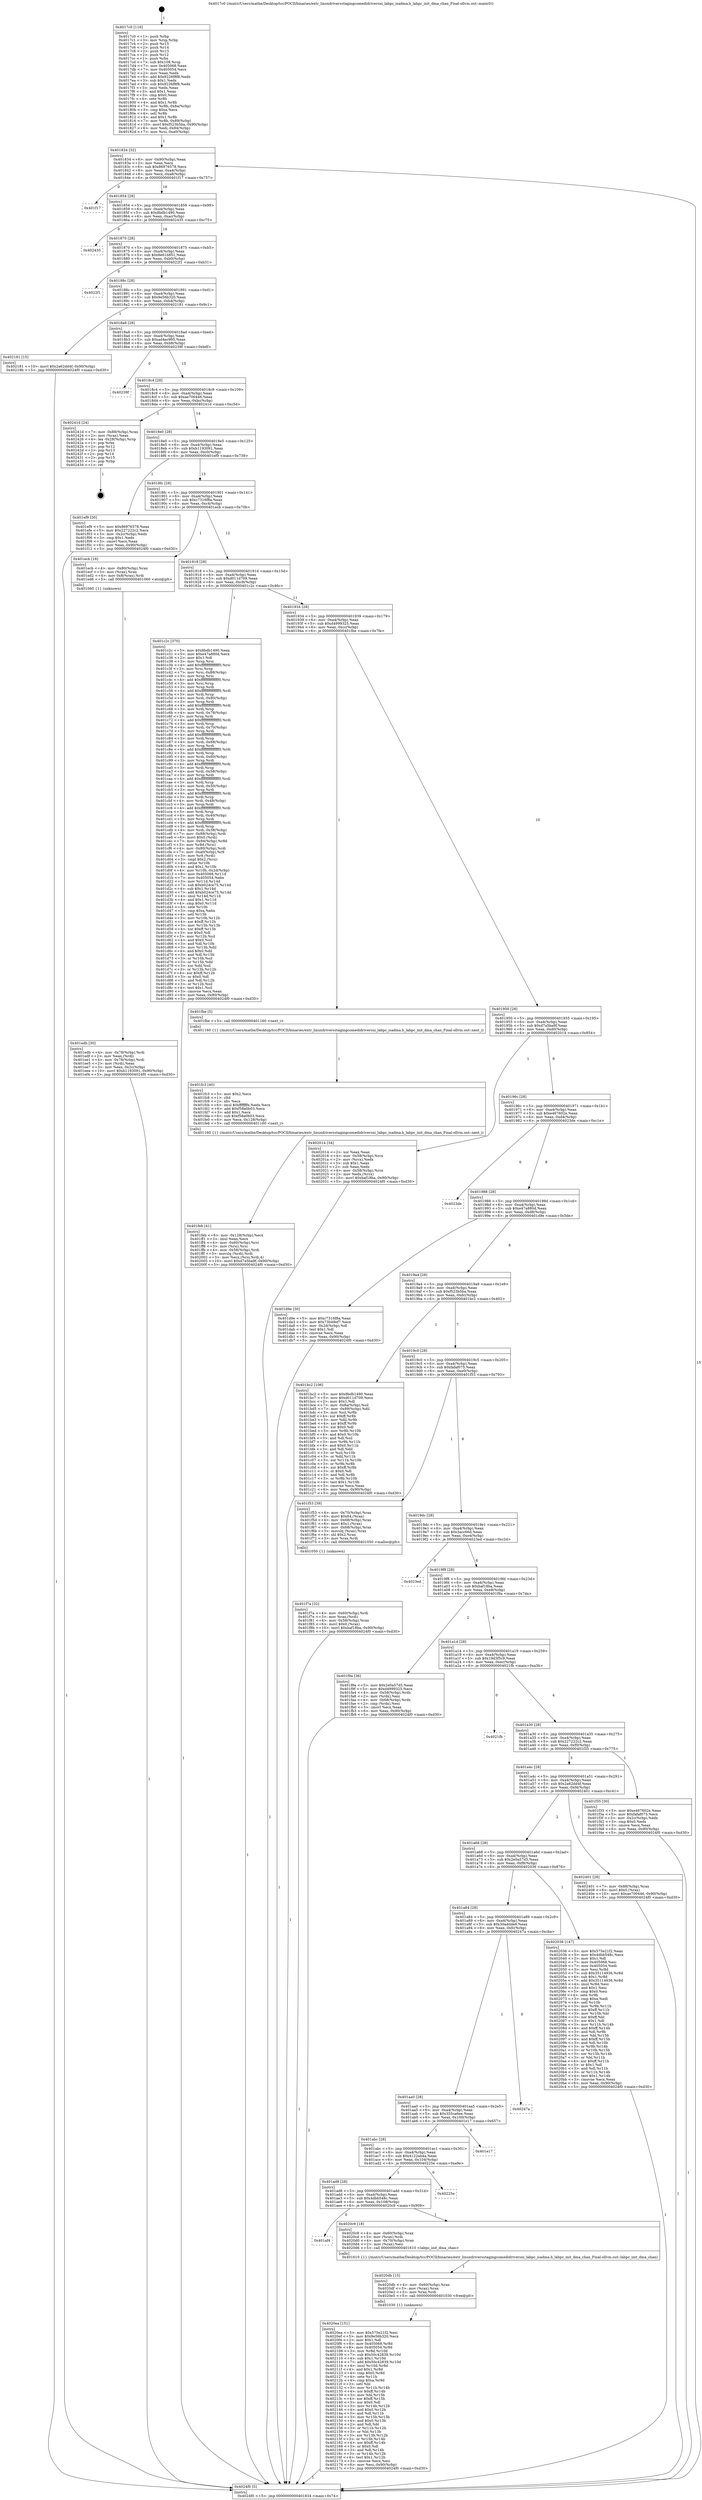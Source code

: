 digraph "0x4017c0" {
  label = "0x4017c0 (/mnt/c/Users/mathe/Desktop/tcc/POCII/binaries/extr_linuxdriversstagingcomedidriversni_labpc_isadma.h_labpc_init_dma_chan_Final-ollvm.out::main(0))"
  labelloc = "t"
  node[shape=record]

  Entry [label="",width=0.3,height=0.3,shape=circle,fillcolor=black,style=filled]
  "0x401834" [label="{
     0x401834 [32]\l
     | [instrs]\l
     &nbsp;&nbsp;0x401834 \<+6\>: mov -0x90(%rbp),%eax\l
     &nbsp;&nbsp;0x40183a \<+2\>: mov %eax,%ecx\l
     &nbsp;&nbsp;0x40183c \<+6\>: sub $0x86976578,%ecx\l
     &nbsp;&nbsp;0x401842 \<+6\>: mov %eax,-0xa4(%rbp)\l
     &nbsp;&nbsp;0x401848 \<+6\>: mov %ecx,-0xa8(%rbp)\l
     &nbsp;&nbsp;0x40184e \<+6\>: je 0000000000401f17 \<main+0x757\>\l
  }"]
  "0x401f17" [label="{
     0x401f17\l
  }", style=dashed]
  "0x401854" [label="{
     0x401854 [28]\l
     | [instrs]\l
     &nbsp;&nbsp;0x401854 \<+5\>: jmp 0000000000401859 \<main+0x99\>\l
     &nbsp;&nbsp;0x401859 \<+6\>: mov -0xa4(%rbp),%eax\l
     &nbsp;&nbsp;0x40185f \<+5\>: sub $0x8bdb1490,%eax\l
     &nbsp;&nbsp;0x401864 \<+6\>: mov %eax,-0xac(%rbp)\l
     &nbsp;&nbsp;0x40186a \<+6\>: je 0000000000402435 \<main+0xc75\>\l
  }"]
  Exit [label="",width=0.3,height=0.3,shape=circle,fillcolor=black,style=filled,peripheries=2]
  "0x402435" [label="{
     0x402435\l
  }", style=dashed]
  "0x401870" [label="{
     0x401870 [28]\l
     | [instrs]\l
     &nbsp;&nbsp;0x401870 \<+5\>: jmp 0000000000401875 \<main+0xb5\>\l
     &nbsp;&nbsp;0x401875 \<+6\>: mov -0xa4(%rbp),%eax\l
     &nbsp;&nbsp;0x40187b \<+5\>: sub $0x8e61b851,%eax\l
     &nbsp;&nbsp;0x401880 \<+6\>: mov %eax,-0xb0(%rbp)\l
     &nbsp;&nbsp;0x401886 \<+6\>: je 00000000004022f1 \<main+0xb31\>\l
  }"]
  "0x4020ea" [label="{
     0x4020ea [151]\l
     | [instrs]\l
     &nbsp;&nbsp;0x4020ea \<+5\>: mov $0x575e21f2,%esi\l
     &nbsp;&nbsp;0x4020ef \<+5\>: mov $0x9e56b320,%ecx\l
     &nbsp;&nbsp;0x4020f4 \<+2\>: mov $0x1,%dl\l
     &nbsp;&nbsp;0x4020f6 \<+8\>: mov 0x405068,%r8d\l
     &nbsp;&nbsp;0x4020fe \<+8\>: mov 0x405054,%r9d\l
     &nbsp;&nbsp;0x402106 \<+3\>: mov %r8d,%r10d\l
     &nbsp;&nbsp;0x402109 \<+7\>: sub $0x50c42839,%r10d\l
     &nbsp;&nbsp;0x402110 \<+4\>: sub $0x1,%r10d\l
     &nbsp;&nbsp;0x402114 \<+7\>: add $0x50c42839,%r10d\l
     &nbsp;&nbsp;0x40211b \<+4\>: imul %r10d,%r8d\l
     &nbsp;&nbsp;0x40211f \<+4\>: and $0x1,%r8d\l
     &nbsp;&nbsp;0x402123 \<+4\>: cmp $0x0,%r8d\l
     &nbsp;&nbsp;0x402127 \<+4\>: sete %r11b\l
     &nbsp;&nbsp;0x40212b \<+4\>: cmp $0xa,%r9d\l
     &nbsp;&nbsp;0x40212f \<+3\>: setl %bl\l
     &nbsp;&nbsp;0x402132 \<+3\>: mov %r11b,%r14b\l
     &nbsp;&nbsp;0x402135 \<+4\>: xor $0xff,%r14b\l
     &nbsp;&nbsp;0x402139 \<+3\>: mov %bl,%r15b\l
     &nbsp;&nbsp;0x40213c \<+4\>: xor $0xff,%r15b\l
     &nbsp;&nbsp;0x402140 \<+3\>: xor $0x0,%dl\l
     &nbsp;&nbsp;0x402143 \<+3\>: mov %r14b,%r12b\l
     &nbsp;&nbsp;0x402146 \<+4\>: and $0x0,%r12b\l
     &nbsp;&nbsp;0x40214a \<+3\>: and %dl,%r11b\l
     &nbsp;&nbsp;0x40214d \<+3\>: mov %r15b,%r13b\l
     &nbsp;&nbsp;0x402150 \<+4\>: and $0x0,%r13b\l
     &nbsp;&nbsp;0x402154 \<+2\>: and %dl,%bl\l
     &nbsp;&nbsp;0x402156 \<+3\>: or %r11b,%r12b\l
     &nbsp;&nbsp;0x402159 \<+3\>: or %bl,%r13b\l
     &nbsp;&nbsp;0x40215c \<+3\>: xor %r13b,%r12b\l
     &nbsp;&nbsp;0x40215f \<+3\>: or %r15b,%r14b\l
     &nbsp;&nbsp;0x402162 \<+4\>: xor $0xff,%r14b\l
     &nbsp;&nbsp;0x402166 \<+3\>: or $0x0,%dl\l
     &nbsp;&nbsp;0x402169 \<+3\>: and %dl,%r14b\l
     &nbsp;&nbsp;0x40216c \<+3\>: or %r14b,%r12b\l
     &nbsp;&nbsp;0x40216f \<+4\>: test $0x1,%r12b\l
     &nbsp;&nbsp;0x402173 \<+3\>: cmovne %ecx,%esi\l
     &nbsp;&nbsp;0x402176 \<+6\>: mov %esi,-0x90(%rbp)\l
     &nbsp;&nbsp;0x40217c \<+5\>: jmp 00000000004024f0 \<main+0xd30\>\l
  }"]
  "0x4022f1" [label="{
     0x4022f1\l
  }", style=dashed]
  "0x40188c" [label="{
     0x40188c [28]\l
     | [instrs]\l
     &nbsp;&nbsp;0x40188c \<+5\>: jmp 0000000000401891 \<main+0xd1\>\l
     &nbsp;&nbsp;0x401891 \<+6\>: mov -0xa4(%rbp),%eax\l
     &nbsp;&nbsp;0x401897 \<+5\>: sub $0x9e56b320,%eax\l
     &nbsp;&nbsp;0x40189c \<+6\>: mov %eax,-0xb4(%rbp)\l
     &nbsp;&nbsp;0x4018a2 \<+6\>: je 0000000000402181 \<main+0x9c1\>\l
  }"]
  "0x4020db" [label="{
     0x4020db [15]\l
     | [instrs]\l
     &nbsp;&nbsp;0x4020db \<+4\>: mov -0x60(%rbp),%rax\l
     &nbsp;&nbsp;0x4020df \<+3\>: mov (%rax),%rax\l
     &nbsp;&nbsp;0x4020e2 \<+3\>: mov %rax,%rdi\l
     &nbsp;&nbsp;0x4020e5 \<+5\>: call 0000000000401030 \<free@plt\>\l
     | [calls]\l
     &nbsp;&nbsp;0x401030 \{1\} (unknown)\l
  }"]
  "0x402181" [label="{
     0x402181 [15]\l
     | [instrs]\l
     &nbsp;&nbsp;0x402181 \<+10\>: movl $0x2a62dd4f,-0x90(%rbp)\l
     &nbsp;&nbsp;0x40218b \<+5\>: jmp 00000000004024f0 \<main+0xd30\>\l
  }"]
  "0x4018a8" [label="{
     0x4018a8 [28]\l
     | [instrs]\l
     &nbsp;&nbsp;0x4018a8 \<+5\>: jmp 00000000004018ad \<main+0xed\>\l
     &nbsp;&nbsp;0x4018ad \<+6\>: mov -0xa4(%rbp),%eax\l
     &nbsp;&nbsp;0x4018b3 \<+5\>: sub $0xad4ec995,%eax\l
     &nbsp;&nbsp;0x4018b8 \<+6\>: mov %eax,-0xb8(%rbp)\l
     &nbsp;&nbsp;0x4018be \<+6\>: je 000000000040239f \<main+0xbdf\>\l
  }"]
  "0x401af4" [label="{
     0x401af4\l
  }", style=dashed]
  "0x40239f" [label="{
     0x40239f\l
  }", style=dashed]
  "0x4018c4" [label="{
     0x4018c4 [28]\l
     | [instrs]\l
     &nbsp;&nbsp;0x4018c4 \<+5\>: jmp 00000000004018c9 \<main+0x109\>\l
     &nbsp;&nbsp;0x4018c9 \<+6\>: mov -0xa4(%rbp),%eax\l
     &nbsp;&nbsp;0x4018cf \<+5\>: sub $0xae700446,%eax\l
     &nbsp;&nbsp;0x4018d4 \<+6\>: mov %eax,-0xbc(%rbp)\l
     &nbsp;&nbsp;0x4018da \<+6\>: je 000000000040241d \<main+0xc5d\>\l
  }"]
  "0x4020c9" [label="{
     0x4020c9 [18]\l
     | [instrs]\l
     &nbsp;&nbsp;0x4020c9 \<+4\>: mov -0x60(%rbp),%rax\l
     &nbsp;&nbsp;0x4020cd \<+3\>: mov (%rax),%rdi\l
     &nbsp;&nbsp;0x4020d0 \<+4\>: mov -0x70(%rbp),%rax\l
     &nbsp;&nbsp;0x4020d4 \<+2\>: mov (%rax),%esi\l
     &nbsp;&nbsp;0x4020d6 \<+5\>: call 0000000000401610 \<labpc_init_dma_chan\>\l
     | [calls]\l
     &nbsp;&nbsp;0x401610 \{1\} (/mnt/c/Users/mathe/Desktop/tcc/POCII/binaries/extr_linuxdriversstagingcomedidriversni_labpc_isadma.h_labpc_init_dma_chan_Final-ollvm.out::labpc_init_dma_chan)\l
  }"]
  "0x40241d" [label="{
     0x40241d [24]\l
     | [instrs]\l
     &nbsp;&nbsp;0x40241d \<+7\>: mov -0x88(%rbp),%rax\l
     &nbsp;&nbsp;0x402424 \<+2\>: mov (%rax),%eax\l
     &nbsp;&nbsp;0x402426 \<+4\>: lea -0x28(%rbp),%rsp\l
     &nbsp;&nbsp;0x40242a \<+1\>: pop %rbx\l
     &nbsp;&nbsp;0x40242b \<+2\>: pop %r12\l
     &nbsp;&nbsp;0x40242d \<+2\>: pop %r13\l
     &nbsp;&nbsp;0x40242f \<+2\>: pop %r14\l
     &nbsp;&nbsp;0x402431 \<+2\>: pop %r15\l
     &nbsp;&nbsp;0x402433 \<+1\>: pop %rbp\l
     &nbsp;&nbsp;0x402434 \<+1\>: ret\l
  }"]
  "0x4018e0" [label="{
     0x4018e0 [28]\l
     | [instrs]\l
     &nbsp;&nbsp;0x4018e0 \<+5\>: jmp 00000000004018e5 \<main+0x125\>\l
     &nbsp;&nbsp;0x4018e5 \<+6\>: mov -0xa4(%rbp),%eax\l
     &nbsp;&nbsp;0x4018eb \<+5\>: sub $0xb1193091,%eax\l
     &nbsp;&nbsp;0x4018f0 \<+6\>: mov %eax,-0xc0(%rbp)\l
     &nbsp;&nbsp;0x4018f6 \<+6\>: je 0000000000401ef9 \<main+0x739\>\l
  }"]
  "0x401ad8" [label="{
     0x401ad8 [28]\l
     | [instrs]\l
     &nbsp;&nbsp;0x401ad8 \<+5\>: jmp 0000000000401add \<main+0x31d\>\l
     &nbsp;&nbsp;0x401add \<+6\>: mov -0xa4(%rbp),%eax\l
     &nbsp;&nbsp;0x401ae3 \<+5\>: sub $0x4dbb548c,%eax\l
     &nbsp;&nbsp;0x401ae8 \<+6\>: mov %eax,-0x108(%rbp)\l
     &nbsp;&nbsp;0x401aee \<+6\>: je 00000000004020c9 \<main+0x909\>\l
  }"]
  "0x401ef9" [label="{
     0x401ef9 [30]\l
     | [instrs]\l
     &nbsp;&nbsp;0x401ef9 \<+5\>: mov $0x86976578,%eax\l
     &nbsp;&nbsp;0x401efe \<+5\>: mov $0x227222c2,%ecx\l
     &nbsp;&nbsp;0x401f03 \<+3\>: mov -0x2c(%rbp),%edx\l
     &nbsp;&nbsp;0x401f06 \<+3\>: cmp $0x1,%edx\l
     &nbsp;&nbsp;0x401f09 \<+3\>: cmovl %ecx,%eax\l
     &nbsp;&nbsp;0x401f0c \<+6\>: mov %eax,-0x90(%rbp)\l
     &nbsp;&nbsp;0x401f12 \<+5\>: jmp 00000000004024f0 \<main+0xd30\>\l
  }"]
  "0x4018fc" [label="{
     0x4018fc [28]\l
     | [instrs]\l
     &nbsp;&nbsp;0x4018fc \<+5\>: jmp 0000000000401901 \<main+0x141\>\l
     &nbsp;&nbsp;0x401901 \<+6\>: mov -0xa4(%rbp),%eax\l
     &nbsp;&nbsp;0x401907 \<+5\>: sub $0xc7316f8a,%eax\l
     &nbsp;&nbsp;0x40190c \<+6\>: mov %eax,-0xc4(%rbp)\l
     &nbsp;&nbsp;0x401912 \<+6\>: je 0000000000401ecb \<main+0x70b\>\l
  }"]
  "0x40225e" [label="{
     0x40225e\l
  }", style=dashed]
  "0x401ecb" [label="{
     0x401ecb [16]\l
     | [instrs]\l
     &nbsp;&nbsp;0x401ecb \<+4\>: mov -0x80(%rbp),%rax\l
     &nbsp;&nbsp;0x401ecf \<+3\>: mov (%rax),%rax\l
     &nbsp;&nbsp;0x401ed2 \<+4\>: mov 0x8(%rax),%rdi\l
     &nbsp;&nbsp;0x401ed6 \<+5\>: call 0000000000401060 \<atoi@plt\>\l
     | [calls]\l
     &nbsp;&nbsp;0x401060 \{1\} (unknown)\l
  }"]
  "0x401918" [label="{
     0x401918 [28]\l
     | [instrs]\l
     &nbsp;&nbsp;0x401918 \<+5\>: jmp 000000000040191d \<main+0x15d\>\l
     &nbsp;&nbsp;0x40191d \<+6\>: mov -0xa4(%rbp),%eax\l
     &nbsp;&nbsp;0x401923 \<+5\>: sub $0xd011d709,%eax\l
     &nbsp;&nbsp;0x401928 \<+6\>: mov %eax,-0xc8(%rbp)\l
     &nbsp;&nbsp;0x40192e \<+6\>: je 0000000000401c2c \<main+0x46c\>\l
  }"]
  "0x401abc" [label="{
     0x401abc [28]\l
     | [instrs]\l
     &nbsp;&nbsp;0x401abc \<+5\>: jmp 0000000000401ac1 \<main+0x301\>\l
     &nbsp;&nbsp;0x401ac1 \<+6\>: mov -0xa4(%rbp),%eax\l
     &nbsp;&nbsp;0x401ac7 \<+5\>: sub $0x4122ab4a,%eax\l
     &nbsp;&nbsp;0x401acc \<+6\>: mov %eax,-0x104(%rbp)\l
     &nbsp;&nbsp;0x401ad2 \<+6\>: je 000000000040225e \<main+0xa9e\>\l
  }"]
  "0x401c2c" [label="{
     0x401c2c [370]\l
     | [instrs]\l
     &nbsp;&nbsp;0x401c2c \<+5\>: mov $0x8bdb1490,%eax\l
     &nbsp;&nbsp;0x401c31 \<+5\>: mov $0xe47a880d,%ecx\l
     &nbsp;&nbsp;0x401c36 \<+2\>: mov $0x1,%dl\l
     &nbsp;&nbsp;0x401c38 \<+3\>: mov %rsp,%rsi\l
     &nbsp;&nbsp;0x401c3b \<+4\>: add $0xfffffffffffffff0,%rsi\l
     &nbsp;&nbsp;0x401c3f \<+3\>: mov %rsi,%rsp\l
     &nbsp;&nbsp;0x401c42 \<+7\>: mov %rsi,-0x88(%rbp)\l
     &nbsp;&nbsp;0x401c49 \<+3\>: mov %rsp,%rsi\l
     &nbsp;&nbsp;0x401c4c \<+4\>: add $0xfffffffffffffff0,%rsi\l
     &nbsp;&nbsp;0x401c50 \<+3\>: mov %rsi,%rsp\l
     &nbsp;&nbsp;0x401c53 \<+3\>: mov %rsp,%rdi\l
     &nbsp;&nbsp;0x401c56 \<+4\>: add $0xfffffffffffffff0,%rdi\l
     &nbsp;&nbsp;0x401c5a \<+3\>: mov %rdi,%rsp\l
     &nbsp;&nbsp;0x401c5d \<+4\>: mov %rdi,-0x80(%rbp)\l
     &nbsp;&nbsp;0x401c61 \<+3\>: mov %rsp,%rdi\l
     &nbsp;&nbsp;0x401c64 \<+4\>: add $0xfffffffffffffff0,%rdi\l
     &nbsp;&nbsp;0x401c68 \<+3\>: mov %rdi,%rsp\l
     &nbsp;&nbsp;0x401c6b \<+4\>: mov %rdi,-0x78(%rbp)\l
     &nbsp;&nbsp;0x401c6f \<+3\>: mov %rsp,%rdi\l
     &nbsp;&nbsp;0x401c72 \<+4\>: add $0xfffffffffffffff0,%rdi\l
     &nbsp;&nbsp;0x401c76 \<+3\>: mov %rdi,%rsp\l
     &nbsp;&nbsp;0x401c79 \<+4\>: mov %rdi,-0x70(%rbp)\l
     &nbsp;&nbsp;0x401c7d \<+3\>: mov %rsp,%rdi\l
     &nbsp;&nbsp;0x401c80 \<+4\>: add $0xfffffffffffffff0,%rdi\l
     &nbsp;&nbsp;0x401c84 \<+3\>: mov %rdi,%rsp\l
     &nbsp;&nbsp;0x401c87 \<+4\>: mov %rdi,-0x68(%rbp)\l
     &nbsp;&nbsp;0x401c8b \<+3\>: mov %rsp,%rdi\l
     &nbsp;&nbsp;0x401c8e \<+4\>: add $0xfffffffffffffff0,%rdi\l
     &nbsp;&nbsp;0x401c92 \<+3\>: mov %rdi,%rsp\l
     &nbsp;&nbsp;0x401c95 \<+4\>: mov %rdi,-0x60(%rbp)\l
     &nbsp;&nbsp;0x401c99 \<+3\>: mov %rsp,%rdi\l
     &nbsp;&nbsp;0x401c9c \<+4\>: add $0xfffffffffffffff0,%rdi\l
     &nbsp;&nbsp;0x401ca0 \<+3\>: mov %rdi,%rsp\l
     &nbsp;&nbsp;0x401ca3 \<+4\>: mov %rdi,-0x58(%rbp)\l
     &nbsp;&nbsp;0x401ca7 \<+3\>: mov %rsp,%rdi\l
     &nbsp;&nbsp;0x401caa \<+4\>: add $0xfffffffffffffff0,%rdi\l
     &nbsp;&nbsp;0x401cae \<+3\>: mov %rdi,%rsp\l
     &nbsp;&nbsp;0x401cb1 \<+4\>: mov %rdi,-0x50(%rbp)\l
     &nbsp;&nbsp;0x401cb5 \<+3\>: mov %rsp,%rdi\l
     &nbsp;&nbsp;0x401cb8 \<+4\>: add $0xfffffffffffffff0,%rdi\l
     &nbsp;&nbsp;0x401cbc \<+3\>: mov %rdi,%rsp\l
     &nbsp;&nbsp;0x401cbf \<+4\>: mov %rdi,-0x48(%rbp)\l
     &nbsp;&nbsp;0x401cc3 \<+3\>: mov %rsp,%rdi\l
     &nbsp;&nbsp;0x401cc6 \<+4\>: add $0xfffffffffffffff0,%rdi\l
     &nbsp;&nbsp;0x401cca \<+3\>: mov %rdi,%rsp\l
     &nbsp;&nbsp;0x401ccd \<+4\>: mov %rdi,-0x40(%rbp)\l
     &nbsp;&nbsp;0x401cd1 \<+3\>: mov %rsp,%rdi\l
     &nbsp;&nbsp;0x401cd4 \<+4\>: add $0xfffffffffffffff0,%rdi\l
     &nbsp;&nbsp;0x401cd8 \<+3\>: mov %rdi,%rsp\l
     &nbsp;&nbsp;0x401cdb \<+4\>: mov %rdi,-0x38(%rbp)\l
     &nbsp;&nbsp;0x401cdf \<+7\>: mov -0x88(%rbp),%rdi\l
     &nbsp;&nbsp;0x401ce6 \<+6\>: movl $0x0,(%rdi)\l
     &nbsp;&nbsp;0x401cec \<+7\>: mov -0x94(%rbp),%r8d\l
     &nbsp;&nbsp;0x401cf3 \<+3\>: mov %r8d,(%rsi)\l
     &nbsp;&nbsp;0x401cf6 \<+4\>: mov -0x80(%rbp),%rdi\l
     &nbsp;&nbsp;0x401cfa \<+7\>: mov -0xa0(%rbp),%r9\l
     &nbsp;&nbsp;0x401d01 \<+3\>: mov %r9,(%rdi)\l
     &nbsp;&nbsp;0x401d04 \<+3\>: cmpl $0x2,(%rsi)\l
     &nbsp;&nbsp;0x401d07 \<+4\>: setne %r10b\l
     &nbsp;&nbsp;0x401d0b \<+4\>: and $0x1,%r10b\l
     &nbsp;&nbsp;0x401d0f \<+4\>: mov %r10b,-0x2d(%rbp)\l
     &nbsp;&nbsp;0x401d13 \<+8\>: mov 0x405068,%r11d\l
     &nbsp;&nbsp;0x401d1b \<+7\>: mov 0x405054,%ebx\l
     &nbsp;&nbsp;0x401d22 \<+3\>: mov %r11d,%r14d\l
     &nbsp;&nbsp;0x401d25 \<+7\>: sub $0xb024ce75,%r14d\l
     &nbsp;&nbsp;0x401d2c \<+4\>: sub $0x1,%r14d\l
     &nbsp;&nbsp;0x401d30 \<+7\>: add $0xb024ce75,%r14d\l
     &nbsp;&nbsp;0x401d37 \<+4\>: imul %r14d,%r11d\l
     &nbsp;&nbsp;0x401d3b \<+4\>: and $0x1,%r11d\l
     &nbsp;&nbsp;0x401d3f \<+4\>: cmp $0x0,%r11d\l
     &nbsp;&nbsp;0x401d43 \<+4\>: sete %r10b\l
     &nbsp;&nbsp;0x401d47 \<+3\>: cmp $0xa,%ebx\l
     &nbsp;&nbsp;0x401d4a \<+4\>: setl %r15b\l
     &nbsp;&nbsp;0x401d4e \<+3\>: mov %r10b,%r12b\l
     &nbsp;&nbsp;0x401d51 \<+4\>: xor $0xff,%r12b\l
     &nbsp;&nbsp;0x401d55 \<+3\>: mov %r15b,%r13b\l
     &nbsp;&nbsp;0x401d58 \<+4\>: xor $0xff,%r13b\l
     &nbsp;&nbsp;0x401d5c \<+3\>: xor $0x0,%dl\l
     &nbsp;&nbsp;0x401d5f \<+3\>: mov %r12b,%sil\l
     &nbsp;&nbsp;0x401d62 \<+4\>: and $0x0,%sil\l
     &nbsp;&nbsp;0x401d66 \<+3\>: and %dl,%r10b\l
     &nbsp;&nbsp;0x401d69 \<+3\>: mov %r13b,%dil\l
     &nbsp;&nbsp;0x401d6c \<+4\>: and $0x0,%dil\l
     &nbsp;&nbsp;0x401d70 \<+3\>: and %dl,%r15b\l
     &nbsp;&nbsp;0x401d73 \<+3\>: or %r10b,%sil\l
     &nbsp;&nbsp;0x401d76 \<+3\>: or %r15b,%dil\l
     &nbsp;&nbsp;0x401d79 \<+3\>: xor %dil,%sil\l
     &nbsp;&nbsp;0x401d7c \<+3\>: or %r13b,%r12b\l
     &nbsp;&nbsp;0x401d7f \<+4\>: xor $0xff,%r12b\l
     &nbsp;&nbsp;0x401d83 \<+3\>: or $0x0,%dl\l
     &nbsp;&nbsp;0x401d86 \<+3\>: and %dl,%r12b\l
     &nbsp;&nbsp;0x401d89 \<+3\>: or %r12b,%sil\l
     &nbsp;&nbsp;0x401d8c \<+4\>: test $0x1,%sil\l
     &nbsp;&nbsp;0x401d90 \<+3\>: cmovne %ecx,%eax\l
     &nbsp;&nbsp;0x401d93 \<+6\>: mov %eax,-0x90(%rbp)\l
     &nbsp;&nbsp;0x401d99 \<+5\>: jmp 00000000004024f0 \<main+0xd30\>\l
  }"]
  "0x401934" [label="{
     0x401934 [28]\l
     | [instrs]\l
     &nbsp;&nbsp;0x401934 \<+5\>: jmp 0000000000401939 \<main+0x179\>\l
     &nbsp;&nbsp;0x401939 \<+6\>: mov -0xa4(%rbp),%eax\l
     &nbsp;&nbsp;0x40193f \<+5\>: sub $0xd4999325,%eax\l
     &nbsp;&nbsp;0x401944 \<+6\>: mov %eax,-0xcc(%rbp)\l
     &nbsp;&nbsp;0x40194a \<+6\>: je 0000000000401fbe \<main+0x7fe\>\l
  }"]
  "0x401e17" [label="{
     0x401e17\l
  }", style=dashed]
  "0x401fbe" [label="{
     0x401fbe [5]\l
     | [instrs]\l
     &nbsp;&nbsp;0x401fbe \<+5\>: call 0000000000401160 \<next_i\>\l
     | [calls]\l
     &nbsp;&nbsp;0x401160 \{1\} (/mnt/c/Users/mathe/Desktop/tcc/POCII/binaries/extr_linuxdriversstagingcomedidriversni_labpc_isadma.h_labpc_init_dma_chan_Final-ollvm.out::next_i)\l
  }"]
  "0x401950" [label="{
     0x401950 [28]\l
     | [instrs]\l
     &nbsp;&nbsp;0x401950 \<+5\>: jmp 0000000000401955 \<main+0x195\>\l
     &nbsp;&nbsp;0x401955 \<+6\>: mov -0xa4(%rbp),%eax\l
     &nbsp;&nbsp;0x40195b \<+5\>: sub $0xd7a5ba9f,%eax\l
     &nbsp;&nbsp;0x401960 \<+6\>: mov %eax,-0xd0(%rbp)\l
     &nbsp;&nbsp;0x401966 \<+6\>: je 0000000000402014 \<main+0x854\>\l
  }"]
  "0x401aa0" [label="{
     0x401aa0 [28]\l
     | [instrs]\l
     &nbsp;&nbsp;0x401aa0 \<+5\>: jmp 0000000000401aa5 \<main+0x2e5\>\l
     &nbsp;&nbsp;0x401aa5 \<+6\>: mov -0xa4(%rbp),%eax\l
     &nbsp;&nbsp;0x401aab \<+5\>: sub $0x355ca6ee,%eax\l
     &nbsp;&nbsp;0x401ab0 \<+6\>: mov %eax,-0x100(%rbp)\l
     &nbsp;&nbsp;0x401ab6 \<+6\>: je 0000000000401e17 \<main+0x657\>\l
  }"]
  "0x402014" [label="{
     0x402014 [34]\l
     | [instrs]\l
     &nbsp;&nbsp;0x402014 \<+2\>: xor %eax,%eax\l
     &nbsp;&nbsp;0x402016 \<+4\>: mov -0x58(%rbp),%rcx\l
     &nbsp;&nbsp;0x40201a \<+2\>: mov (%rcx),%edx\l
     &nbsp;&nbsp;0x40201c \<+3\>: sub $0x1,%eax\l
     &nbsp;&nbsp;0x40201f \<+2\>: sub %eax,%edx\l
     &nbsp;&nbsp;0x402021 \<+4\>: mov -0x58(%rbp),%rcx\l
     &nbsp;&nbsp;0x402025 \<+2\>: mov %edx,(%rcx)\l
     &nbsp;&nbsp;0x402027 \<+10\>: movl $0xbaf18ba,-0x90(%rbp)\l
     &nbsp;&nbsp;0x402031 \<+5\>: jmp 00000000004024f0 \<main+0xd30\>\l
  }"]
  "0x40196c" [label="{
     0x40196c [28]\l
     | [instrs]\l
     &nbsp;&nbsp;0x40196c \<+5\>: jmp 0000000000401971 \<main+0x1b1\>\l
     &nbsp;&nbsp;0x401971 \<+6\>: mov -0xa4(%rbp),%eax\l
     &nbsp;&nbsp;0x401977 \<+5\>: sub $0xe467602e,%eax\l
     &nbsp;&nbsp;0x40197c \<+6\>: mov %eax,-0xd4(%rbp)\l
     &nbsp;&nbsp;0x401982 \<+6\>: je 00000000004023de \<main+0xc1e\>\l
  }"]
  "0x40247a" [label="{
     0x40247a\l
  }", style=dashed]
  "0x4023de" [label="{
     0x4023de\l
  }", style=dashed]
  "0x401988" [label="{
     0x401988 [28]\l
     | [instrs]\l
     &nbsp;&nbsp;0x401988 \<+5\>: jmp 000000000040198d \<main+0x1cd\>\l
     &nbsp;&nbsp;0x40198d \<+6\>: mov -0xa4(%rbp),%eax\l
     &nbsp;&nbsp;0x401993 \<+5\>: sub $0xe47a880d,%eax\l
     &nbsp;&nbsp;0x401998 \<+6\>: mov %eax,-0xd8(%rbp)\l
     &nbsp;&nbsp;0x40199e \<+6\>: je 0000000000401d9e \<main+0x5de\>\l
  }"]
  "0x401a84" [label="{
     0x401a84 [28]\l
     | [instrs]\l
     &nbsp;&nbsp;0x401a84 \<+5\>: jmp 0000000000401a89 \<main+0x2c9\>\l
     &nbsp;&nbsp;0x401a89 \<+6\>: mov -0xa4(%rbp),%eax\l
     &nbsp;&nbsp;0x401a8f \<+5\>: sub $0x30addde6,%eax\l
     &nbsp;&nbsp;0x401a94 \<+6\>: mov %eax,-0xfc(%rbp)\l
     &nbsp;&nbsp;0x401a9a \<+6\>: je 000000000040247a \<main+0xcba\>\l
  }"]
  "0x401d9e" [label="{
     0x401d9e [30]\l
     | [instrs]\l
     &nbsp;&nbsp;0x401d9e \<+5\>: mov $0xc7316f8a,%eax\l
     &nbsp;&nbsp;0x401da3 \<+5\>: mov $0x73b49ef7,%ecx\l
     &nbsp;&nbsp;0x401da8 \<+3\>: mov -0x2d(%rbp),%dl\l
     &nbsp;&nbsp;0x401dab \<+3\>: test $0x1,%dl\l
     &nbsp;&nbsp;0x401dae \<+3\>: cmovne %ecx,%eax\l
     &nbsp;&nbsp;0x401db1 \<+6\>: mov %eax,-0x90(%rbp)\l
     &nbsp;&nbsp;0x401db7 \<+5\>: jmp 00000000004024f0 \<main+0xd30\>\l
  }"]
  "0x4019a4" [label="{
     0x4019a4 [28]\l
     | [instrs]\l
     &nbsp;&nbsp;0x4019a4 \<+5\>: jmp 00000000004019a9 \<main+0x1e9\>\l
     &nbsp;&nbsp;0x4019a9 \<+6\>: mov -0xa4(%rbp),%eax\l
     &nbsp;&nbsp;0x4019af \<+5\>: sub $0xf523b5ba,%eax\l
     &nbsp;&nbsp;0x4019b4 \<+6\>: mov %eax,-0xdc(%rbp)\l
     &nbsp;&nbsp;0x4019ba \<+6\>: je 0000000000401bc2 \<main+0x402\>\l
  }"]
  "0x402036" [label="{
     0x402036 [147]\l
     | [instrs]\l
     &nbsp;&nbsp;0x402036 \<+5\>: mov $0x575e21f2,%eax\l
     &nbsp;&nbsp;0x40203b \<+5\>: mov $0x4dbb548c,%ecx\l
     &nbsp;&nbsp;0x402040 \<+2\>: mov $0x1,%dl\l
     &nbsp;&nbsp;0x402042 \<+7\>: mov 0x405068,%esi\l
     &nbsp;&nbsp;0x402049 \<+7\>: mov 0x405054,%edi\l
     &nbsp;&nbsp;0x402050 \<+3\>: mov %esi,%r8d\l
     &nbsp;&nbsp;0x402053 \<+7\>: sub $0x35114936,%r8d\l
     &nbsp;&nbsp;0x40205a \<+4\>: sub $0x1,%r8d\l
     &nbsp;&nbsp;0x40205e \<+7\>: add $0x35114936,%r8d\l
     &nbsp;&nbsp;0x402065 \<+4\>: imul %r8d,%esi\l
     &nbsp;&nbsp;0x402069 \<+3\>: and $0x1,%esi\l
     &nbsp;&nbsp;0x40206c \<+3\>: cmp $0x0,%esi\l
     &nbsp;&nbsp;0x40206f \<+4\>: sete %r9b\l
     &nbsp;&nbsp;0x402073 \<+3\>: cmp $0xa,%edi\l
     &nbsp;&nbsp;0x402076 \<+4\>: setl %r10b\l
     &nbsp;&nbsp;0x40207a \<+3\>: mov %r9b,%r11b\l
     &nbsp;&nbsp;0x40207d \<+4\>: xor $0xff,%r11b\l
     &nbsp;&nbsp;0x402081 \<+3\>: mov %r10b,%bl\l
     &nbsp;&nbsp;0x402084 \<+3\>: xor $0xff,%bl\l
     &nbsp;&nbsp;0x402087 \<+3\>: xor $0x1,%dl\l
     &nbsp;&nbsp;0x40208a \<+3\>: mov %r11b,%r14b\l
     &nbsp;&nbsp;0x40208d \<+4\>: and $0xff,%r14b\l
     &nbsp;&nbsp;0x402091 \<+3\>: and %dl,%r9b\l
     &nbsp;&nbsp;0x402094 \<+3\>: mov %bl,%r15b\l
     &nbsp;&nbsp;0x402097 \<+4\>: and $0xff,%r15b\l
     &nbsp;&nbsp;0x40209b \<+3\>: and %dl,%r10b\l
     &nbsp;&nbsp;0x40209e \<+3\>: or %r9b,%r14b\l
     &nbsp;&nbsp;0x4020a1 \<+3\>: or %r10b,%r15b\l
     &nbsp;&nbsp;0x4020a4 \<+3\>: xor %r15b,%r14b\l
     &nbsp;&nbsp;0x4020a7 \<+3\>: or %bl,%r11b\l
     &nbsp;&nbsp;0x4020aa \<+4\>: xor $0xff,%r11b\l
     &nbsp;&nbsp;0x4020ae \<+3\>: or $0x1,%dl\l
     &nbsp;&nbsp;0x4020b1 \<+3\>: and %dl,%r11b\l
     &nbsp;&nbsp;0x4020b4 \<+3\>: or %r11b,%r14b\l
     &nbsp;&nbsp;0x4020b7 \<+4\>: test $0x1,%r14b\l
     &nbsp;&nbsp;0x4020bb \<+3\>: cmovne %ecx,%eax\l
     &nbsp;&nbsp;0x4020be \<+6\>: mov %eax,-0x90(%rbp)\l
     &nbsp;&nbsp;0x4020c4 \<+5\>: jmp 00000000004024f0 \<main+0xd30\>\l
  }"]
  "0x401bc2" [label="{
     0x401bc2 [106]\l
     | [instrs]\l
     &nbsp;&nbsp;0x401bc2 \<+5\>: mov $0x8bdb1490,%eax\l
     &nbsp;&nbsp;0x401bc7 \<+5\>: mov $0xd011d709,%ecx\l
     &nbsp;&nbsp;0x401bcc \<+2\>: mov $0x1,%dl\l
     &nbsp;&nbsp;0x401bce \<+7\>: mov -0x8a(%rbp),%sil\l
     &nbsp;&nbsp;0x401bd5 \<+7\>: mov -0x89(%rbp),%dil\l
     &nbsp;&nbsp;0x401bdc \<+3\>: mov %sil,%r8b\l
     &nbsp;&nbsp;0x401bdf \<+4\>: xor $0xff,%r8b\l
     &nbsp;&nbsp;0x401be3 \<+3\>: mov %dil,%r9b\l
     &nbsp;&nbsp;0x401be6 \<+4\>: xor $0xff,%r9b\l
     &nbsp;&nbsp;0x401bea \<+3\>: xor $0x0,%dl\l
     &nbsp;&nbsp;0x401bed \<+3\>: mov %r8b,%r10b\l
     &nbsp;&nbsp;0x401bf0 \<+4\>: and $0x0,%r10b\l
     &nbsp;&nbsp;0x401bf4 \<+3\>: and %dl,%sil\l
     &nbsp;&nbsp;0x401bf7 \<+3\>: mov %r9b,%r11b\l
     &nbsp;&nbsp;0x401bfa \<+4\>: and $0x0,%r11b\l
     &nbsp;&nbsp;0x401bfe \<+3\>: and %dl,%dil\l
     &nbsp;&nbsp;0x401c01 \<+3\>: or %sil,%r10b\l
     &nbsp;&nbsp;0x401c04 \<+3\>: or %dil,%r11b\l
     &nbsp;&nbsp;0x401c07 \<+3\>: xor %r11b,%r10b\l
     &nbsp;&nbsp;0x401c0a \<+3\>: or %r9b,%r8b\l
     &nbsp;&nbsp;0x401c0d \<+4\>: xor $0xff,%r8b\l
     &nbsp;&nbsp;0x401c11 \<+3\>: or $0x0,%dl\l
     &nbsp;&nbsp;0x401c14 \<+3\>: and %dl,%r8b\l
     &nbsp;&nbsp;0x401c17 \<+3\>: or %r8b,%r10b\l
     &nbsp;&nbsp;0x401c1a \<+4\>: test $0x1,%r10b\l
     &nbsp;&nbsp;0x401c1e \<+3\>: cmovne %ecx,%eax\l
     &nbsp;&nbsp;0x401c21 \<+6\>: mov %eax,-0x90(%rbp)\l
     &nbsp;&nbsp;0x401c27 \<+5\>: jmp 00000000004024f0 \<main+0xd30\>\l
  }"]
  "0x4019c0" [label="{
     0x4019c0 [28]\l
     | [instrs]\l
     &nbsp;&nbsp;0x4019c0 \<+5\>: jmp 00000000004019c5 \<main+0x205\>\l
     &nbsp;&nbsp;0x4019c5 \<+6\>: mov -0xa4(%rbp),%eax\l
     &nbsp;&nbsp;0x4019cb \<+5\>: sub $0xfafaf075,%eax\l
     &nbsp;&nbsp;0x4019d0 \<+6\>: mov %eax,-0xe0(%rbp)\l
     &nbsp;&nbsp;0x4019d6 \<+6\>: je 0000000000401f53 \<main+0x793\>\l
  }"]
  "0x4024f0" [label="{
     0x4024f0 [5]\l
     | [instrs]\l
     &nbsp;&nbsp;0x4024f0 \<+5\>: jmp 0000000000401834 \<main+0x74\>\l
  }"]
  "0x4017c0" [label="{
     0x4017c0 [116]\l
     | [instrs]\l
     &nbsp;&nbsp;0x4017c0 \<+1\>: push %rbp\l
     &nbsp;&nbsp;0x4017c1 \<+3\>: mov %rsp,%rbp\l
     &nbsp;&nbsp;0x4017c4 \<+2\>: push %r15\l
     &nbsp;&nbsp;0x4017c6 \<+2\>: push %r14\l
     &nbsp;&nbsp;0x4017c8 \<+2\>: push %r13\l
     &nbsp;&nbsp;0x4017ca \<+2\>: push %r12\l
     &nbsp;&nbsp;0x4017cc \<+1\>: push %rbx\l
     &nbsp;&nbsp;0x4017cd \<+7\>: sub $0x108,%rsp\l
     &nbsp;&nbsp;0x4017d4 \<+7\>: mov 0x405068,%eax\l
     &nbsp;&nbsp;0x4017db \<+7\>: mov 0x405054,%ecx\l
     &nbsp;&nbsp;0x4017e2 \<+2\>: mov %eax,%edx\l
     &nbsp;&nbsp;0x4017e4 \<+6\>: add $0x9226f8f8,%edx\l
     &nbsp;&nbsp;0x4017ea \<+3\>: sub $0x1,%edx\l
     &nbsp;&nbsp;0x4017ed \<+6\>: sub $0x9226f8f8,%edx\l
     &nbsp;&nbsp;0x4017f3 \<+3\>: imul %edx,%eax\l
     &nbsp;&nbsp;0x4017f6 \<+3\>: and $0x1,%eax\l
     &nbsp;&nbsp;0x4017f9 \<+3\>: cmp $0x0,%eax\l
     &nbsp;&nbsp;0x4017fc \<+4\>: sete %r8b\l
     &nbsp;&nbsp;0x401800 \<+4\>: and $0x1,%r8b\l
     &nbsp;&nbsp;0x401804 \<+7\>: mov %r8b,-0x8a(%rbp)\l
     &nbsp;&nbsp;0x40180b \<+3\>: cmp $0xa,%ecx\l
     &nbsp;&nbsp;0x40180e \<+4\>: setl %r8b\l
     &nbsp;&nbsp;0x401812 \<+4\>: and $0x1,%r8b\l
     &nbsp;&nbsp;0x401816 \<+7\>: mov %r8b,-0x89(%rbp)\l
     &nbsp;&nbsp;0x40181d \<+10\>: movl $0xf523b5ba,-0x90(%rbp)\l
     &nbsp;&nbsp;0x401827 \<+6\>: mov %edi,-0x94(%rbp)\l
     &nbsp;&nbsp;0x40182d \<+7\>: mov %rsi,-0xa0(%rbp)\l
  }"]
  "0x401a68" [label="{
     0x401a68 [28]\l
     | [instrs]\l
     &nbsp;&nbsp;0x401a68 \<+5\>: jmp 0000000000401a6d \<main+0x2ad\>\l
     &nbsp;&nbsp;0x401a6d \<+6\>: mov -0xa4(%rbp),%eax\l
     &nbsp;&nbsp;0x401a73 \<+5\>: sub $0x2e0a57d5,%eax\l
     &nbsp;&nbsp;0x401a78 \<+6\>: mov %eax,-0xf8(%rbp)\l
     &nbsp;&nbsp;0x401a7e \<+6\>: je 0000000000402036 \<main+0x876\>\l
  }"]
  "0x401edb" [label="{
     0x401edb [30]\l
     | [instrs]\l
     &nbsp;&nbsp;0x401edb \<+4\>: mov -0x78(%rbp),%rdi\l
     &nbsp;&nbsp;0x401edf \<+2\>: mov %eax,(%rdi)\l
     &nbsp;&nbsp;0x401ee1 \<+4\>: mov -0x78(%rbp),%rdi\l
     &nbsp;&nbsp;0x401ee5 \<+2\>: mov (%rdi),%eax\l
     &nbsp;&nbsp;0x401ee7 \<+3\>: mov %eax,-0x2c(%rbp)\l
     &nbsp;&nbsp;0x401eea \<+10\>: movl $0xb1193091,-0x90(%rbp)\l
     &nbsp;&nbsp;0x401ef4 \<+5\>: jmp 00000000004024f0 \<main+0xd30\>\l
  }"]
  "0x402401" [label="{
     0x402401 [28]\l
     | [instrs]\l
     &nbsp;&nbsp;0x402401 \<+7\>: mov -0x88(%rbp),%rax\l
     &nbsp;&nbsp;0x402408 \<+6\>: movl $0x0,(%rax)\l
     &nbsp;&nbsp;0x40240e \<+10\>: movl $0xae700446,-0x90(%rbp)\l
     &nbsp;&nbsp;0x402418 \<+5\>: jmp 00000000004024f0 \<main+0xd30\>\l
  }"]
  "0x401f53" [label="{
     0x401f53 [39]\l
     | [instrs]\l
     &nbsp;&nbsp;0x401f53 \<+4\>: mov -0x70(%rbp),%rax\l
     &nbsp;&nbsp;0x401f57 \<+6\>: movl $0x64,(%rax)\l
     &nbsp;&nbsp;0x401f5d \<+4\>: mov -0x68(%rbp),%rax\l
     &nbsp;&nbsp;0x401f61 \<+6\>: movl $0x1,(%rax)\l
     &nbsp;&nbsp;0x401f67 \<+4\>: mov -0x68(%rbp),%rax\l
     &nbsp;&nbsp;0x401f6b \<+3\>: movslq (%rax),%rax\l
     &nbsp;&nbsp;0x401f6e \<+4\>: shl $0x2,%rax\l
     &nbsp;&nbsp;0x401f72 \<+3\>: mov %rax,%rdi\l
     &nbsp;&nbsp;0x401f75 \<+5\>: call 0000000000401050 \<malloc@plt\>\l
     | [calls]\l
     &nbsp;&nbsp;0x401050 \{1\} (unknown)\l
  }"]
  "0x4019dc" [label="{
     0x4019dc [28]\l
     | [instrs]\l
     &nbsp;&nbsp;0x4019dc \<+5\>: jmp 00000000004019e1 \<main+0x221\>\l
     &nbsp;&nbsp;0x4019e1 \<+6\>: mov -0xa4(%rbp),%eax\l
     &nbsp;&nbsp;0x4019e7 \<+5\>: sub $0x3acc66d,%eax\l
     &nbsp;&nbsp;0x4019ec \<+6\>: mov %eax,-0xe4(%rbp)\l
     &nbsp;&nbsp;0x4019f2 \<+6\>: je 00000000004023ed \<main+0xc2d\>\l
  }"]
  "0x401feb" [label="{
     0x401feb [41]\l
     | [instrs]\l
     &nbsp;&nbsp;0x401feb \<+6\>: mov -0x128(%rbp),%ecx\l
     &nbsp;&nbsp;0x401ff1 \<+3\>: imul %eax,%ecx\l
     &nbsp;&nbsp;0x401ff4 \<+4\>: mov -0x60(%rbp),%rsi\l
     &nbsp;&nbsp;0x401ff8 \<+3\>: mov (%rsi),%rsi\l
     &nbsp;&nbsp;0x401ffb \<+4\>: mov -0x58(%rbp),%rdi\l
     &nbsp;&nbsp;0x401fff \<+3\>: movslq (%rdi),%rdi\l
     &nbsp;&nbsp;0x402002 \<+3\>: mov %ecx,(%rsi,%rdi,4)\l
     &nbsp;&nbsp;0x402005 \<+10\>: movl $0xd7a5ba9f,-0x90(%rbp)\l
     &nbsp;&nbsp;0x40200f \<+5\>: jmp 00000000004024f0 \<main+0xd30\>\l
  }"]
  "0x4023ed" [label="{
     0x4023ed\l
  }", style=dashed]
  "0x4019f8" [label="{
     0x4019f8 [28]\l
     | [instrs]\l
     &nbsp;&nbsp;0x4019f8 \<+5\>: jmp 00000000004019fd \<main+0x23d\>\l
     &nbsp;&nbsp;0x4019fd \<+6\>: mov -0xa4(%rbp),%eax\l
     &nbsp;&nbsp;0x401a03 \<+5\>: sub $0xbaf18ba,%eax\l
     &nbsp;&nbsp;0x401a08 \<+6\>: mov %eax,-0xe8(%rbp)\l
     &nbsp;&nbsp;0x401a0e \<+6\>: je 0000000000401f9a \<main+0x7da\>\l
  }"]
  "0x401fc3" [label="{
     0x401fc3 [40]\l
     | [instrs]\l
     &nbsp;&nbsp;0x401fc3 \<+5\>: mov $0x2,%ecx\l
     &nbsp;&nbsp;0x401fc8 \<+1\>: cltd\l
     &nbsp;&nbsp;0x401fc9 \<+2\>: idiv %ecx\l
     &nbsp;&nbsp;0x401fcb \<+6\>: imul $0xfffffffe,%edx,%ecx\l
     &nbsp;&nbsp;0x401fd1 \<+6\>: add $0xf58a0b03,%ecx\l
     &nbsp;&nbsp;0x401fd7 \<+3\>: add $0x1,%ecx\l
     &nbsp;&nbsp;0x401fda \<+6\>: sub $0xf58a0b03,%ecx\l
     &nbsp;&nbsp;0x401fe0 \<+6\>: mov %ecx,-0x128(%rbp)\l
     &nbsp;&nbsp;0x401fe6 \<+5\>: call 0000000000401160 \<next_i\>\l
     | [calls]\l
     &nbsp;&nbsp;0x401160 \{1\} (/mnt/c/Users/mathe/Desktop/tcc/POCII/binaries/extr_linuxdriversstagingcomedidriversni_labpc_isadma.h_labpc_init_dma_chan_Final-ollvm.out::next_i)\l
  }"]
  "0x401f9a" [label="{
     0x401f9a [36]\l
     | [instrs]\l
     &nbsp;&nbsp;0x401f9a \<+5\>: mov $0x2e0a57d5,%eax\l
     &nbsp;&nbsp;0x401f9f \<+5\>: mov $0xd4999325,%ecx\l
     &nbsp;&nbsp;0x401fa4 \<+4\>: mov -0x58(%rbp),%rdx\l
     &nbsp;&nbsp;0x401fa8 \<+2\>: mov (%rdx),%esi\l
     &nbsp;&nbsp;0x401faa \<+4\>: mov -0x68(%rbp),%rdx\l
     &nbsp;&nbsp;0x401fae \<+2\>: cmp (%rdx),%esi\l
     &nbsp;&nbsp;0x401fb0 \<+3\>: cmovl %ecx,%eax\l
     &nbsp;&nbsp;0x401fb3 \<+6\>: mov %eax,-0x90(%rbp)\l
     &nbsp;&nbsp;0x401fb9 \<+5\>: jmp 00000000004024f0 \<main+0xd30\>\l
  }"]
  "0x401a14" [label="{
     0x401a14 [28]\l
     | [instrs]\l
     &nbsp;&nbsp;0x401a14 \<+5\>: jmp 0000000000401a19 \<main+0x259\>\l
     &nbsp;&nbsp;0x401a19 \<+6\>: mov -0xa4(%rbp),%eax\l
     &nbsp;&nbsp;0x401a1f \<+5\>: sub $0x19d3f5c9,%eax\l
     &nbsp;&nbsp;0x401a24 \<+6\>: mov %eax,-0xec(%rbp)\l
     &nbsp;&nbsp;0x401a2a \<+6\>: je 00000000004021fb \<main+0xa3b\>\l
  }"]
  "0x401f7a" [label="{
     0x401f7a [32]\l
     | [instrs]\l
     &nbsp;&nbsp;0x401f7a \<+4\>: mov -0x60(%rbp),%rdi\l
     &nbsp;&nbsp;0x401f7e \<+3\>: mov %rax,(%rdi)\l
     &nbsp;&nbsp;0x401f81 \<+4\>: mov -0x58(%rbp),%rax\l
     &nbsp;&nbsp;0x401f85 \<+6\>: movl $0x0,(%rax)\l
     &nbsp;&nbsp;0x401f8b \<+10\>: movl $0xbaf18ba,-0x90(%rbp)\l
     &nbsp;&nbsp;0x401f95 \<+5\>: jmp 00000000004024f0 \<main+0xd30\>\l
  }"]
  "0x4021fb" [label="{
     0x4021fb\l
  }", style=dashed]
  "0x401a30" [label="{
     0x401a30 [28]\l
     | [instrs]\l
     &nbsp;&nbsp;0x401a30 \<+5\>: jmp 0000000000401a35 \<main+0x275\>\l
     &nbsp;&nbsp;0x401a35 \<+6\>: mov -0xa4(%rbp),%eax\l
     &nbsp;&nbsp;0x401a3b \<+5\>: sub $0x227222c2,%eax\l
     &nbsp;&nbsp;0x401a40 \<+6\>: mov %eax,-0xf0(%rbp)\l
     &nbsp;&nbsp;0x401a46 \<+6\>: je 0000000000401f35 \<main+0x775\>\l
  }"]
  "0x401a4c" [label="{
     0x401a4c [28]\l
     | [instrs]\l
     &nbsp;&nbsp;0x401a4c \<+5\>: jmp 0000000000401a51 \<main+0x291\>\l
     &nbsp;&nbsp;0x401a51 \<+6\>: mov -0xa4(%rbp),%eax\l
     &nbsp;&nbsp;0x401a57 \<+5\>: sub $0x2a62dd4f,%eax\l
     &nbsp;&nbsp;0x401a5c \<+6\>: mov %eax,-0xf4(%rbp)\l
     &nbsp;&nbsp;0x401a62 \<+6\>: je 0000000000402401 \<main+0xc41\>\l
  }"]
  "0x401f35" [label="{
     0x401f35 [30]\l
     | [instrs]\l
     &nbsp;&nbsp;0x401f35 \<+5\>: mov $0xe467602e,%eax\l
     &nbsp;&nbsp;0x401f3a \<+5\>: mov $0xfafaf075,%ecx\l
     &nbsp;&nbsp;0x401f3f \<+3\>: mov -0x2c(%rbp),%edx\l
     &nbsp;&nbsp;0x401f42 \<+3\>: cmp $0x0,%edx\l
     &nbsp;&nbsp;0x401f45 \<+3\>: cmove %ecx,%eax\l
     &nbsp;&nbsp;0x401f48 \<+6\>: mov %eax,-0x90(%rbp)\l
     &nbsp;&nbsp;0x401f4e \<+5\>: jmp 00000000004024f0 \<main+0xd30\>\l
  }"]
  Entry -> "0x4017c0" [label=" 1"]
  "0x401834" -> "0x401f17" [label=" 0"]
  "0x401834" -> "0x401854" [label=" 16"]
  "0x40241d" -> Exit [label=" 1"]
  "0x401854" -> "0x402435" [label=" 0"]
  "0x401854" -> "0x401870" [label=" 16"]
  "0x402401" -> "0x4024f0" [label=" 1"]
  "0x401870" -> "0x4022f1" [label=" 0"]
  "0x401870" -> "0x40188c" [label=" 16"]
  "0x402181" -> "0x4024f0" [label=" 1"]
  "0x40188c" -> "0x402181" [label=" 1"]
  "0x40188c" -> "0x4018a8" [label=" 15"]
  "0x4020ea" -> "0x4024f0" [label=" 1"]
  "0x4018a8" -> "0x40239f" [label=" 0"]
  "0x4018a8" -> "0x4018c4" [label=" 15"]
  "0x4020db" -> "0x4020ea" [label=" 1"]
  "0x4018c4" -> "0x40241d" [label=" 1"]
  "0x4018c4" -> "0x4018e0" [label=" 14"]
  "0x4020c9" -> "0x4020db" [label=" 1"]
  "0x4018e0" -> "0x401ef9" [label=" 1"]
  "0x4018e0" -> "0x4018fc" [label=" 13"]
  "0x401ad8" -> "0x4020c9" [label=" 1"]
  "0x4018fc" -> "0x401ecb" [label=" 1"]
  "0x4018fc" -> "0x401918" [label=" 12"]
  "0x401ad8" -> "0x401af4" [label=" 0"]
  "0x401918" -> "0x401c2c" [label=" 1"]
  "0x401918" -> "0x401934" [label=" 11"]
  "0x401abc" -> "0x40225e" [label=" 0"]
  "0x401934" -> "0x401fbe" [label=" 1"]
  "0x401934" -> "0x401950" [label=" 10"]
  "0x401abc" -> "0x401ad8" [label=" 1"]
  "0x401950" -> "0x402014" [label=" 1"]
  "0x401950" -> "0x40196c" [label=" 9"]
  "0x401aa0" -> "0x401e17" [label=" 0"]
  "0x40196c" -> "0x4023de" [label=" 0"]
  "0x40196c" -> "0x401988" [label=" 9"]
  "0x401aa0" -> "0x401abc" [label=" 1"]
  "0x401988" -> "0x401d9e" [label=" 1"]
  "0x401988" -> "0x4019a4" [label=" 8"]
  "0x401a84" -> "0x40247a" [label=" 0"]
  "0x4019a4" -> "0x401bc2" [label=" 1"]
  "0x4019a4" -> "0x4019c0" [label=" 7"]
  "0x401bc2" -> "0x4024f0" [label=" 1"]
  "0x4017c0" -> "0x401834" [label=" 1"]
  "0x4024f0" -> "0x401834" [label=" 15"]
  "0x401a84" -> "0x401aa0" [label=" 1"]
  "0x401c2c" -> "0x4024f0" [label=" 1"]
  "0x401d9e" -> "0x4024f0" [label=" 1"]
  "0x401ecb" -> "0x401edb" [label=" 1"]
  "0x401edb" -> "0x4024f0" [label=" 1"]
  "0x401ef9" -> "0x4024f0" [label=" 1"]
  "0x401a68" -> "0x401a84" [label=" 1"]
  "0x4019c0" -> "0x401f53" [label=" 1"]
  "0x4019c0" -> "0x4019dc" [label=" 6"]
  "0x401a68" -> "0x402036" [label=" 1"]
  "0x4019dc" -> "0x4023ed" [label=" 0"]
  "0x4019dc" -> "0x4019f8" [label=" 6"]
  "0x401a4c" -> "0x401a68" [label=" 2"]
  "0x4019f8" -> "0x401f9a" [label=" 2"]
  "0x4019f8" -> "0x401a14" [label=" 4"]
  "0x401a4c" -> "0x402401" [label=" 1"]
  "0x401a14" -> "0x4021fb" [label=" 0"]
  "0x401a14" -> "0x401a30" [label=" 4"]
  "0x402036" -> "0x4024f0" [label=" 1"]
  "0x401a30" -> "0x401f35" [label=" 1"]
  "0x401a30" -> "0x401a4c" [label=" 3"]
  "0x401f35" -> "0x4024f0" [label=" 1"]
  "0x401f53" -> "0x401f7a" [label=" 1"]
  "0x401f7a" -> "0x4024f0" [label=" 1"]
  "0x401f9a" -> "0x4024f0" [label=" 2"]
  "0x401fbe" -> "0x401fc3" [label=" 1"]
  "0x401fc3" -> "0x401feb" [label=" 1"]
  "0x401feb" -> "0x4024f0" [label=" 1"]
  "0x402014" -> "0x4024f0" [label=" 1"]
}
